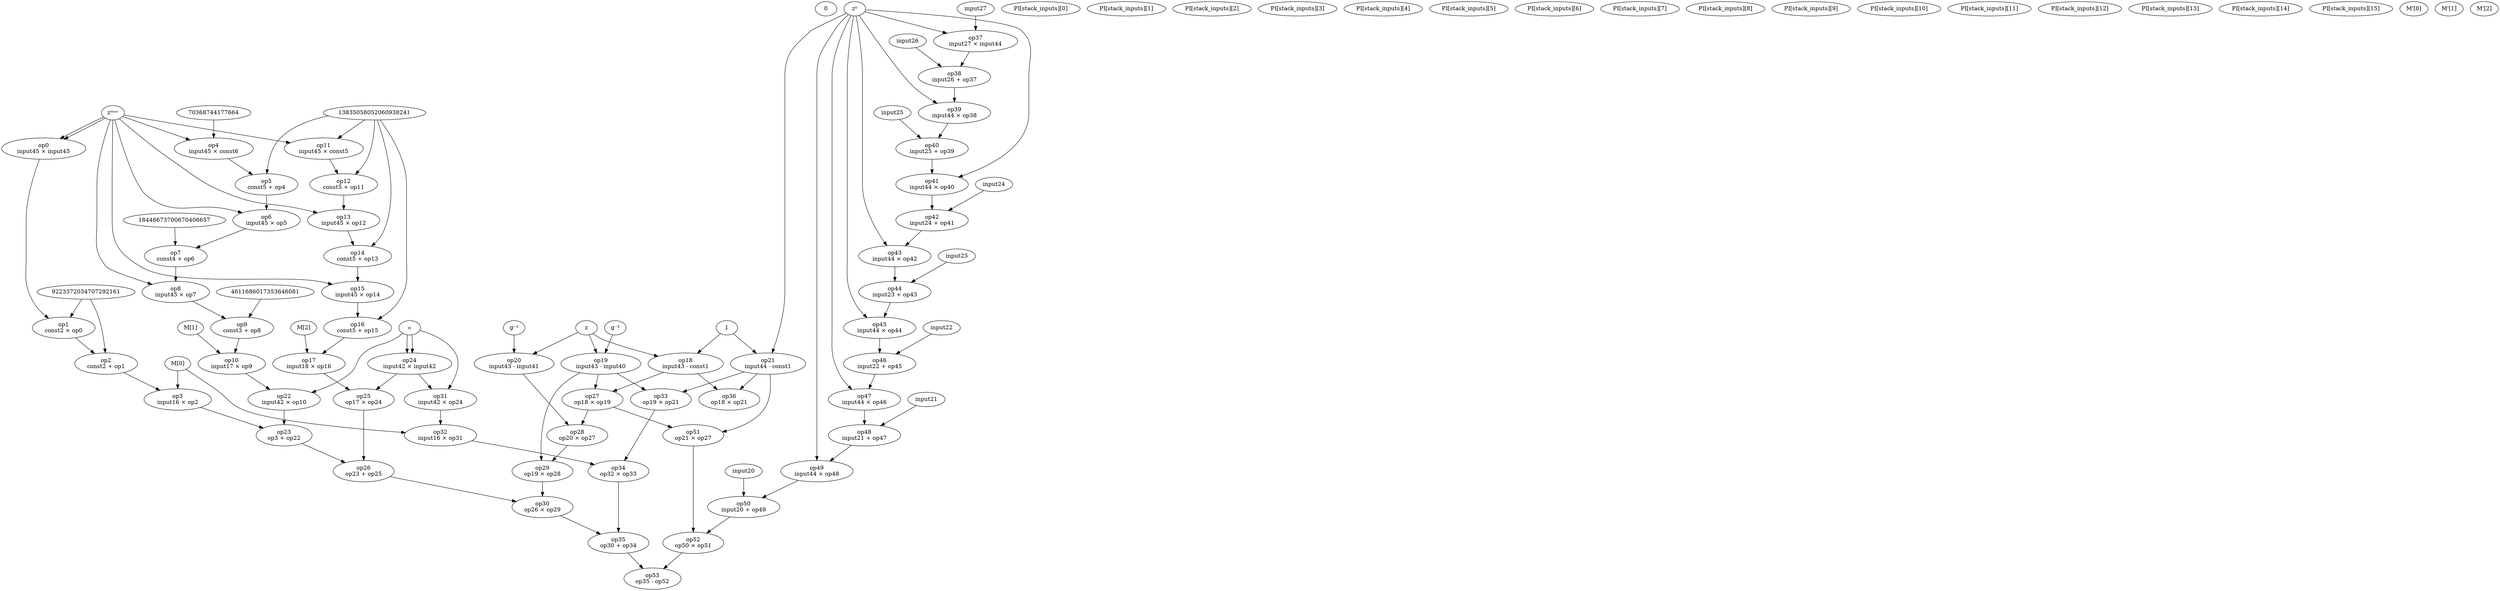 digraph G {
const0 [label="0"]
const1 [label="1"]
const2 [label="9223372034707292161"]
const3 [label="4611686017353646081"]
const4 [label="18446673700670406657"]
const5 [label="13835058052060938241"]
const6 [label="70368744177664"]
input0 [label="PI[stack_inputs][0]"]
input1 [label="PI[stack_inputs][1]"]
input2 [label="PI[stack_inputs][2]"]
input3 [label="PI[stack_inputs][3]"]
input4 [label="PI[stack_inputs][4]"]
input5 [label="PI[stack_inputs][5]"]
input6 [label="PI[stack_inputs][6]"]
input7 [label="PI[stack_inputs][7]"]
input8 [label="PI[stack_inputs][8]"]
input9 [label="PI[stack_inputs][9]"]
input10 [label="PI[stack_inputs][10]"]
input11 [label="PI[stack_inputs][11]"]
input12 [label="PI[stack_inputs][12]"]
input13 [label="PI[stack_inputs][13]"]
input14 [label="PI[stack_inputs][14]"]
input15 [label="PI[stack_inputs][15]"]
input16 [label="M[0]"]
input17 [label="M[1]"]
input18 [label="M[2]"]
input28 [label="M'[0]"]
input29 [label="M'[1]"]
input30 [label="M'[2]"]
input40 [label="g⁻²"]
input41 [label="g⁻¹"]
input42 [label="⍺"]
input43 [label="z"]
input44 [label="zⁿ"]
input45 [label="zᵐᵃˣ"]
op0 [label="op0\ninput45 × input45"]
input45 -> op0
input45 -> op0
op1 [label="op1\nconst2 × op0"]
const2 -> op1
op0 -> op1
op2 [label="op2\nconst2 + op1"]
const2 -> op2
op1 -> op2
op3 [label="op3\ninput16 × op2"]
input16 -> op3
op2 -> op3
op4 [label="op4\ninput45 × const6"]
input45 -> op4
const6 -> op4
op5 [label="op5\nconst5 + op4"]
const5 -> op5
op4 -> op5
op6 [label="op6\ninput45 × op5"]
input45 -> op6
op5 -> op6
op7 [label="op7\nconst4 + op6"]
const4 -> op7
op6 -> op7
op8 [label="op8\ninput45 × op7"]
input45 -> op8
op7 -> op8
op9 [label="op9\nconst3 + op8"]
const3 -> op9
op8 -> op9
op10 [label="op10\ninput17 × op9"]
input17 -> op10
op9 -> op10
op11 [label="op11\ninput45 × const5"]
input45 -> op11
const5 -> op11
op12 [label="op12\nconst5 + op11"]
const5 -> op12
op11 -> op12
op13 [label="op13\ninput45 × op12"]
input45 -> op13
op12 -> op13
op14 [label="op14\nconst5 + op13"]
const5 -> op14
op13 -> op14
op15 [label="op15\ninput45 × op14"]
input45 -> op15
op14 -> op15
op16 [label="op16\nconst5 + op15"]
const5 -> op16
op15 -> op16
op17 [label="op17\ninput18 × op16"]
input18 -> op17
op16 -> op17
op18 [label="op18\ninput43 - const1"]
input43 -> op18
const1 -> op18
op19 [label="op19\ninput43 - input40"]
input43 -> op19
input40 -> op19
op20 [label="op20\ninput43 - input41"]
input43 -> op20
input41 -> op20
op21 [label="op21\ninput44 - const1"]
input44 -> op21
const1 -> op21
op22 [label="op22\ninput42 × op10"]
input42 -> op22
op10 -> op22
op23 [label="op23\nop3 + op22"]
op3 -> op23
op22 -> op23
op24 [label="op24\ninput42 × input42"]
input42 -> op24
input42 -> op24
op25 [label="op25\nop17 × op24"]
op17 -> op25
op24 -> op25
op26 [label="op26\nop23 + op25"]
op23 -> op26
op25 -> op26
op27 [label="op27\nop18 × op19"]
op18 -> op27
op19 -> op27
op28 [label="op28\nop20 × op27"]
op20 -> op28
op27 -> op28
op29 [label="op29\nop19 × op28"]
op19 -> op29
op28 -> op29
op30 [label="op30\nop26 × op29"]
op26 -> op30
op29 -> op30
op31 [label="op31\ninput42 × op24"]
input42 -> op31
op24 -> op31
op32 [label="op32\ninput16 × op31"]
input16 -> op32
op31 -> op32
op33 [label="op33\nop19 × op21"]
op19 -> op33
op21 -> op33
op34 [label="op34\nop32 × op33"]
op32 -> op34
op33 -> op34
op35 [label="op35\nop30 + op34"]
op30 -> op35
op34 -> op35
op36 [label="op36\nop18 × op21"]
op18 -> op36
op21 -> op36
op37 [label="op37\ninput27 × input44"]
input27 -> op37
input44 -> op37
op38 [label="op38\ninput26 + op37"]
input26 -> op38
op37 -> op38
op39 [label="op39\ninput44 × op38"]
input44 -> op39
op38 -> op39
op40 [label="op40\ninput25 + op39"]
input25 -> op40
op39 -> op40
op41 [label="op41\ninput44 × op40"]
input44 -> op41
op40 -> op41
op42 [label="op42\ninput24 + op41"]
input24 -> op42
op41 -> op42
op43 [label="op43\ninput44 × op42"]
input44 -> op43
op42 -> op43
op44 [label="op44\ninput23 + op43"]
input23 -> op44
op43 -> op44
op45 [label="op45\ninput44 × op44"]
input44 -> op45
op44 -> op45
op46 [label="op46\ninput22 + op45"]
input22 -> op46
op45 -> op46
op47 [label="op47\ninput44 × op46"]
input44 -> op47
op46 -> op47
op48 [label="op48\ninput21 + op47"]
input21 -> op48
op47 -> op48
op49 [label="op49\ninput44 × op48"]
input44 -> op49
op48 -> op49
op50 [label="op50\ninput20 + op49"]
input20 -> op50
op49 -> op50
op51 [label="op51\nop21 × op27"]
op21 -> op51
op27 -> op51
op52 [label="op52\nop50 × op51"]
op50 -> op52
op51 -> op52
op53 [label="op53\nop35 - op52"]
op35 -> op53
op52 -> op53
}
